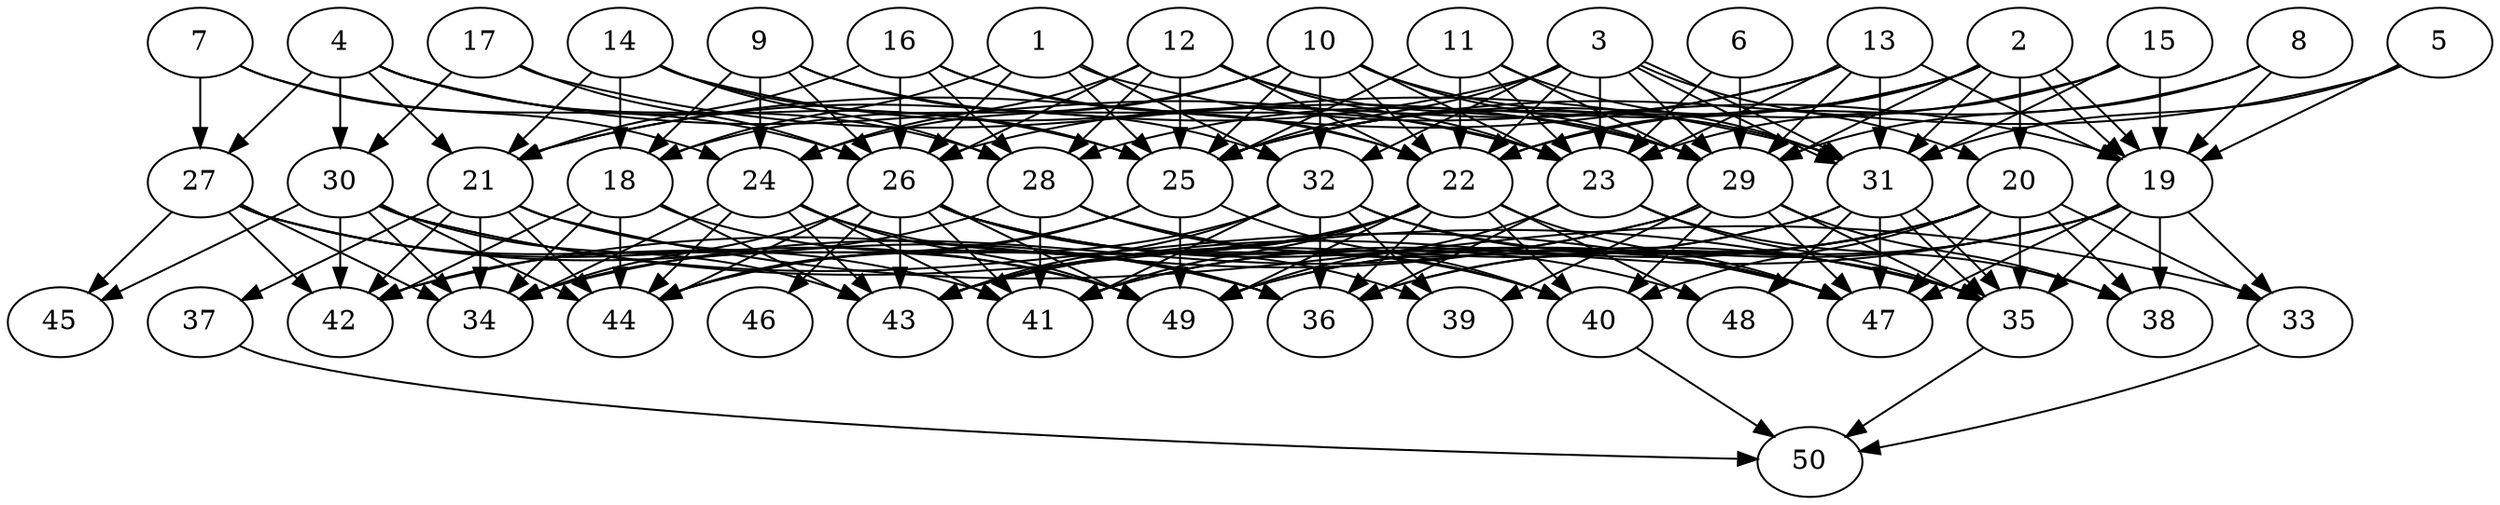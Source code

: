 // DAG automatically generated by daggen at Thu Oct  3 14:07:58 2019
// ./daggen --dot -n 50 --ccr 0.4 --fat 0.7 --regular 0.7 --density 0.6 --mindata 5242880 --maxdata 52428800 
digraph G {
  1 [size="88453120", alpha="0.00", expect_size="35381248"] 
  1 -> 18 [size ="35381248"]
  1 -> 19 [size ="35381248"]
  1 -> 25 [size ="35381248"]
  1 -> 26 [size ="35381248"]
  1 -> 32 [size ="35381248"]
  2 [size="127308800", alpha="0.03", expect_size="50923520"] 
  2 -> 19 [size ="50923520"]
  2 -> 19 [size ="50923520"]
  2 -> 20 [size ="50923520"]
  2 -> 22 [size ="50923520"]
  2 -> 25 [size ="50923520"]
  2 -> 28 [size ="50923520"]
  2 -> 29 [size ="50923520"]
  2 -> 31 [size ="50923520"]
  3 [size="55552000", alpha="0.13", expect_size="22220800"] 
  3 -> 20 [size ="22220800"]
  3 -> 21 [size ="22220800"]
  3 -> 22 [size ="22220800"]
  3 -> 23 [size ="22220800"]
  3 -> 25 [size ="22220800"]
  3 -> 29 [size ="22220800"]
  3 -> 31 [size ="22220800"]
  3 -> 31 [size ="22220800"]
  3 -> 32 [size ="22220800"]
  4 [size="44613120", alpha="0.17", expect_size="17845248"] 
  4 -> 21 [size ="17845248"]
  4 -> 23 [size ="17845248"]
  4 -> 25 [size ="17845248"]
  4 -> 27 [size ="17845248"]
  4 -> 28 [size ="17845248"]
  4 -> 30 [size ="17845248"]
  5 [size="127011840", alpha="0.02", expect_size="50804736"] 
  5 -> 19 [size ="50804736"]
  5 -> 25 [size ="50804736"]
  5 -> 31 [size ="50804736"]
  6 [size="16294400", alpha="0.18", expect_size="6517760"] 
  6 -> 23 [size ="6517760"]
  6 -> 29 [size ="6517760"]
  7 [size="64384000", alpha="0.10", expect_size="25753600"] 
  7 -> 24 [size ="25753600"]
  7 -> 26 [size ="25753600"]
  7 -> 27 [size ="25753600"]
  8 [size="122017280", alpha="0.01", expect_size="48806912"] 
  8 -> 19 [size ="48806912"]
  8 -> 22 [size ="48806912"]
  8 -> 29 [size ="48806912"]
  9 [size="109831680", alpha="0.04", expect_size="43932672"] 
  9 -> 18 [size ="43932672"]
  9 -> 22 [size ="43932672"]
  9 -> 24 [size ="43932672"]
  9 -> 26 [size ="43932672"]
  9 -> 32 [size ="43932672"]
  10 [size="83279360", alpha="0.20", expect_size="33311744"] 
  10 -> 18 [size ="33311744"]
  10 -> 22 [size ="33311744"]
  10 -> 23 [size ="33311744"]
  10 -> 24 [size ="33311744"]
  10 -> 25 [size ="33311744"]
  10 -> 29 [size ="33311744"]
  10 -> 31 [size ="33311744"]
  10 -> 32 [size ="33311744"]
  11 [size="36907520", alpha="0.11", expect_size="14763008"] 
  11 -> 22 [size ="14763008"]
  11 -> 23 [size ="14763008"]
  11 -> 25 [size ="14763008"]
  11 -> 29 [size ="14763008"]
  11 -> 31 [size ="14763008"]
  12 [size="37219840", alpha="0.14", expect_size="14887936"] 
  12 -> 22 [size ="14887936"]
  12 -> 23 [size ="14887936"]
  12 -> 24 [size ="14887936"]
  12 -> 25 [size ="14887936"]
  12 -> 26 [size ="14887936"]
  12 -> 28 [size ="14887936"]
  12 -> 29 [size ="14887936"]
  13 [size="52689920", alpha="0.07", expect_size="21075968"] 
  13 -> 19 [size ="21075968"]
  13 -> 21 [size ="21075968"]
  13 -> 23 [size ="21075968"]
  13 -> 26 [size ="21075968"]
  13 -> 29 [size ="21075968"]
  13 -> 31 [size ="21075968"]
  14 [size="130186240", alpha="0.08", expect_size="52074496"] 
  14 -> 18 [size ="52074496"]
  14 -> 21 [size ="52074496"]
  14 -> 25 [size ="52074496"]
  14 -> 28 [size ="52074496"]
  14 -> 29 [size ="52074496"]
  15 [size="110443520", alpha="0.06", expect_size="44177408"] 
  15 -> 19 [size ="44177408"]
  15 -> 23 [size ="44177408"]
  15 -> 25 [size ="44177408"]
  15 -> 31 [size ="44177408"]
  16 [size="124134400", alpha="0.14", expect_size="49653760"] 
  16 -> 21 [size ="49653760"]
  16 -> 22 [size ="49653760"]
  16 -> 23 [size ="49653760"]
  16 -> 26 [size ="49653760"]
  16 -> 28 [size ="49653760"]
  17 [size="113336320", alpha="0.18", expect_size="45334528"] 
  17 -> 26 [size ="45334528"]
  17 -> 30 [size ="45334528"]
  17 -> 31 [size ="45334528"]
  18 [size="53038080", alpha="0.15", expect_size="21215232"] 
  18 -> 34 [size ="21215232"]
  18 -> 36 [size ="21215232"]
  18 -> 42 [size ="21215232"]
  18 -> 43 [size ="21215232"]
  18 -> 44 [size ="21215232"]
  19 [size="59013120", alpha="0.10", expect_size="23605248"] 
  19 -> 33 [size ="23605248"]
  19 -> 35 [size ="23605248"]
  19 -> 36 [size ="23605248"]
  19 -> 38 [size ="23605248"]
  19 -> 43 [size ="23605248"]
  19 -> 47 [size ="23605248"]
  19 -> 49 [size ="23605248"]
  20 [size="82754560", alpha="0.15", expect_size="33101824"] 
  20 -> 33 [size ="33101824"]
  20 -> 35 [size ="33101824"]
  20 -> 36 [size ="33101824"]
  20 -> 38 [size ="33101824"]
  20 -> 40 [size ="33101824"]
  20 -> 41 [size ="33101824"]
  20 -> 47 [size ="33101824"]
  20 -> 49 [size ="33101824"]
  21 [size="81825280", alpha="0.14", expect_size="32730112"] 
  21 -> 33 [size ="32730112"]
  21 -> 34 [size ="32730112"]
  21 -> 37 [size ="32730112"]
  21 -> 42 [size ="32730112"]
  21 -> 44 [size ="32730112"]
  21 -> 49 [size ="32730112"]
  22 [size="29847040", alpha="0.12", expect_size="11938816"] 
  22 -> 36 [size ="11938816"]
  22 -> 40 [size ="11938816"]
  22 -> 41 [size ="11938816"]
  22 -> 43 [size ="11938816"]
  22 -> 44 [size ="11938816"]
  22 -> 47 [size ="11938816"]
  22 -> 48 [size ="11938816"]
  22 -> 49 [size ="11938816"]
  23 [size="111631360", alpha="0.17", expect_size="44652544"] 
  23 -> 35 [size ="44652544"]
  23 -> 36 [size ="44652544"]
  23 -> 38 [size ="44652544"]
  23 -> 49 [size ="44652544"]
  24 [size="36080640", alpha="0.07", expect_size="14432256"] 
  24 -> 34 [size ="14432256"]
  24 -> 36 [size ="14432256"]
  24 -> 41 [size ="14432256"]
  24 -> 43 [size ="14432256"]
  24 -> 44 [size ="14432256"]
  24 -> 49 [size ="14432256"]
  25 [size="82211840", alpha="0.17", expect_size="32884736"] 
  25 -> 34 [size ="32884736"]
  25 -> 40 [size ="32884736"]
  25 -> 44 [size ="32884736"]
  25 -> 49 [size ="32884736"]
  26 [size="118141440", alpha="0.07", expect_size="47256576"] 
  26 -> 34 [size ="47256576"]
  26 -> 39 [size ="47256576"]
  26 -> 40 [size ="47256576"]
  26 -> 41 [size ="47256576"]
  26 -> 43 [size ="47256576"]
  26 -> 44 [size ="47256576"]
  26 -> 46 [size ="47256576"]
  26 -> 47 [size ="47256576"]
  26 -> 48 [size ="47256576"]
  26 -> 49 [size ="47256576"]
  27 [size="84352000", alpha="0.06", expect_size="33740800"] 
  27 -> 34 [size ="33740800"]
  27 -> 36 [size ="33740800"]
  27 -> 41 [size ="33740800"]
  27 -> 42 [size ="33740800"]
  27 -> 45 [size ="33740800"]
  27 -> 49 [size ="33740800"]
  28 [size="74444800", alpha="0.03", expect_size="29777920"] 
  28 -> 35 [size ="29777920"]
  28 -> 40 [size ="29777920"]
  28 -> 41 [size ="29777920"]
  28 -> 42 [size ="29777920"]
  29 [size="42224640", alpha="0.17", expect_size="16889856"] 
  29 -> 34 [size ="16889856"]
  29 -> 35 [size ="16889856"]
  29 -> 38 [size ="16889856"]
  29 -> 39 [size ="16889856"]
  29 -> 40 [size ="16889856"]
  29 -> 42 [size ="16889856"]
  29 -> 47 [size ="16889856"]
  30 [size="99409920", alpha="0.03", expect_size="39763968"] 
  30 -> 34 [size ="39763968"]
  30 -> 35 [size ="39763968"]
  30 -> 42 [size ="39763968"]
  30 -> 43 [size ="39763968"]
  30 -> 44 [size ="39763968"]
  30 -> 45 [size ="39763968"]
  30 -> 47 [size ="39763968"]
  31 [size="72163840", alpha="0.12", expect_size="28865536"] 
  31 -> 35 [size ="28865536"]
  31 -> 35 [size ="28865536"]
  31 -> 41 [size ="28865536"]
  31 -> 43 [size ="28865536"]
  31 -> 47 [size ="28865536"]
  31 -> 48 [size ="28865536"]
  32 [size="35832320", alpha="0.06", expect_size="14332928"] 
  32 -> 35 [size ="14332928"]
  32 -> 36 [size ="14332928"]
  32 -> 39 [size ="14332928"]
  32 -> 41 [size ="14332928"]
  32 -> 43 [size ="14332928"]
  32 -> 44 [size ="14332928"]
  32 -> 47 [size ="14332928"]
  33 [size="104619520", alpha="0.07", expect_size="41847808"] 
  33 -> 50 [size ="41847808"]
  34 [size="85043200", alpha="0.07", expect_size="34017280"] 
  35 [size="126571520", alpha="0.04", expect_size="50628608"] 
  35 -> 50 [size ="50628608"]
  36 [size="107182080", alpha="0.20", expect_size="42872832"] 
  37 [size="30062080", alpha="0.12", expect_size="12024832"] 
  37 -> 50 [size ="12024832"]
  38 [size="64450560", alpha="0.12", expect_size="25780224"] 
  39 [size="83333120", alpha="0.19", expect_size="33333248"] 
  40 [size="65466880", alpha="0.18", expect_size="26186752"] 
  40 -> 50 [size ="26186752"]
  41 [size="81031680", alpha="0.09", expect_size="32412672"] 
  42 [size="35860480", alpha="0.02", expect_size="14344192"] 
  43 [size="72030720", alpha="0.12", expect_size="28812288"] 
  44 [size="111162880", alpha="0.06", expect_size="44465152"] 
  45 [size="34408960", alpha="0.12", expect_size="13763584"] 
  46 [size="57072640", alpha="0.16", expect_size="22829056"] 
  47 [size="54246400", alpha="0.12", expect_size="21698560"] 
  48 [size="126169600", alpha="0.18", expect_size="50467840"] 
  49 [size="76835840", alpha="0.09", expect_size="30734336"] 
  50 [size="70123520", alpha="0.15", expect_size="28049408"] 
}
